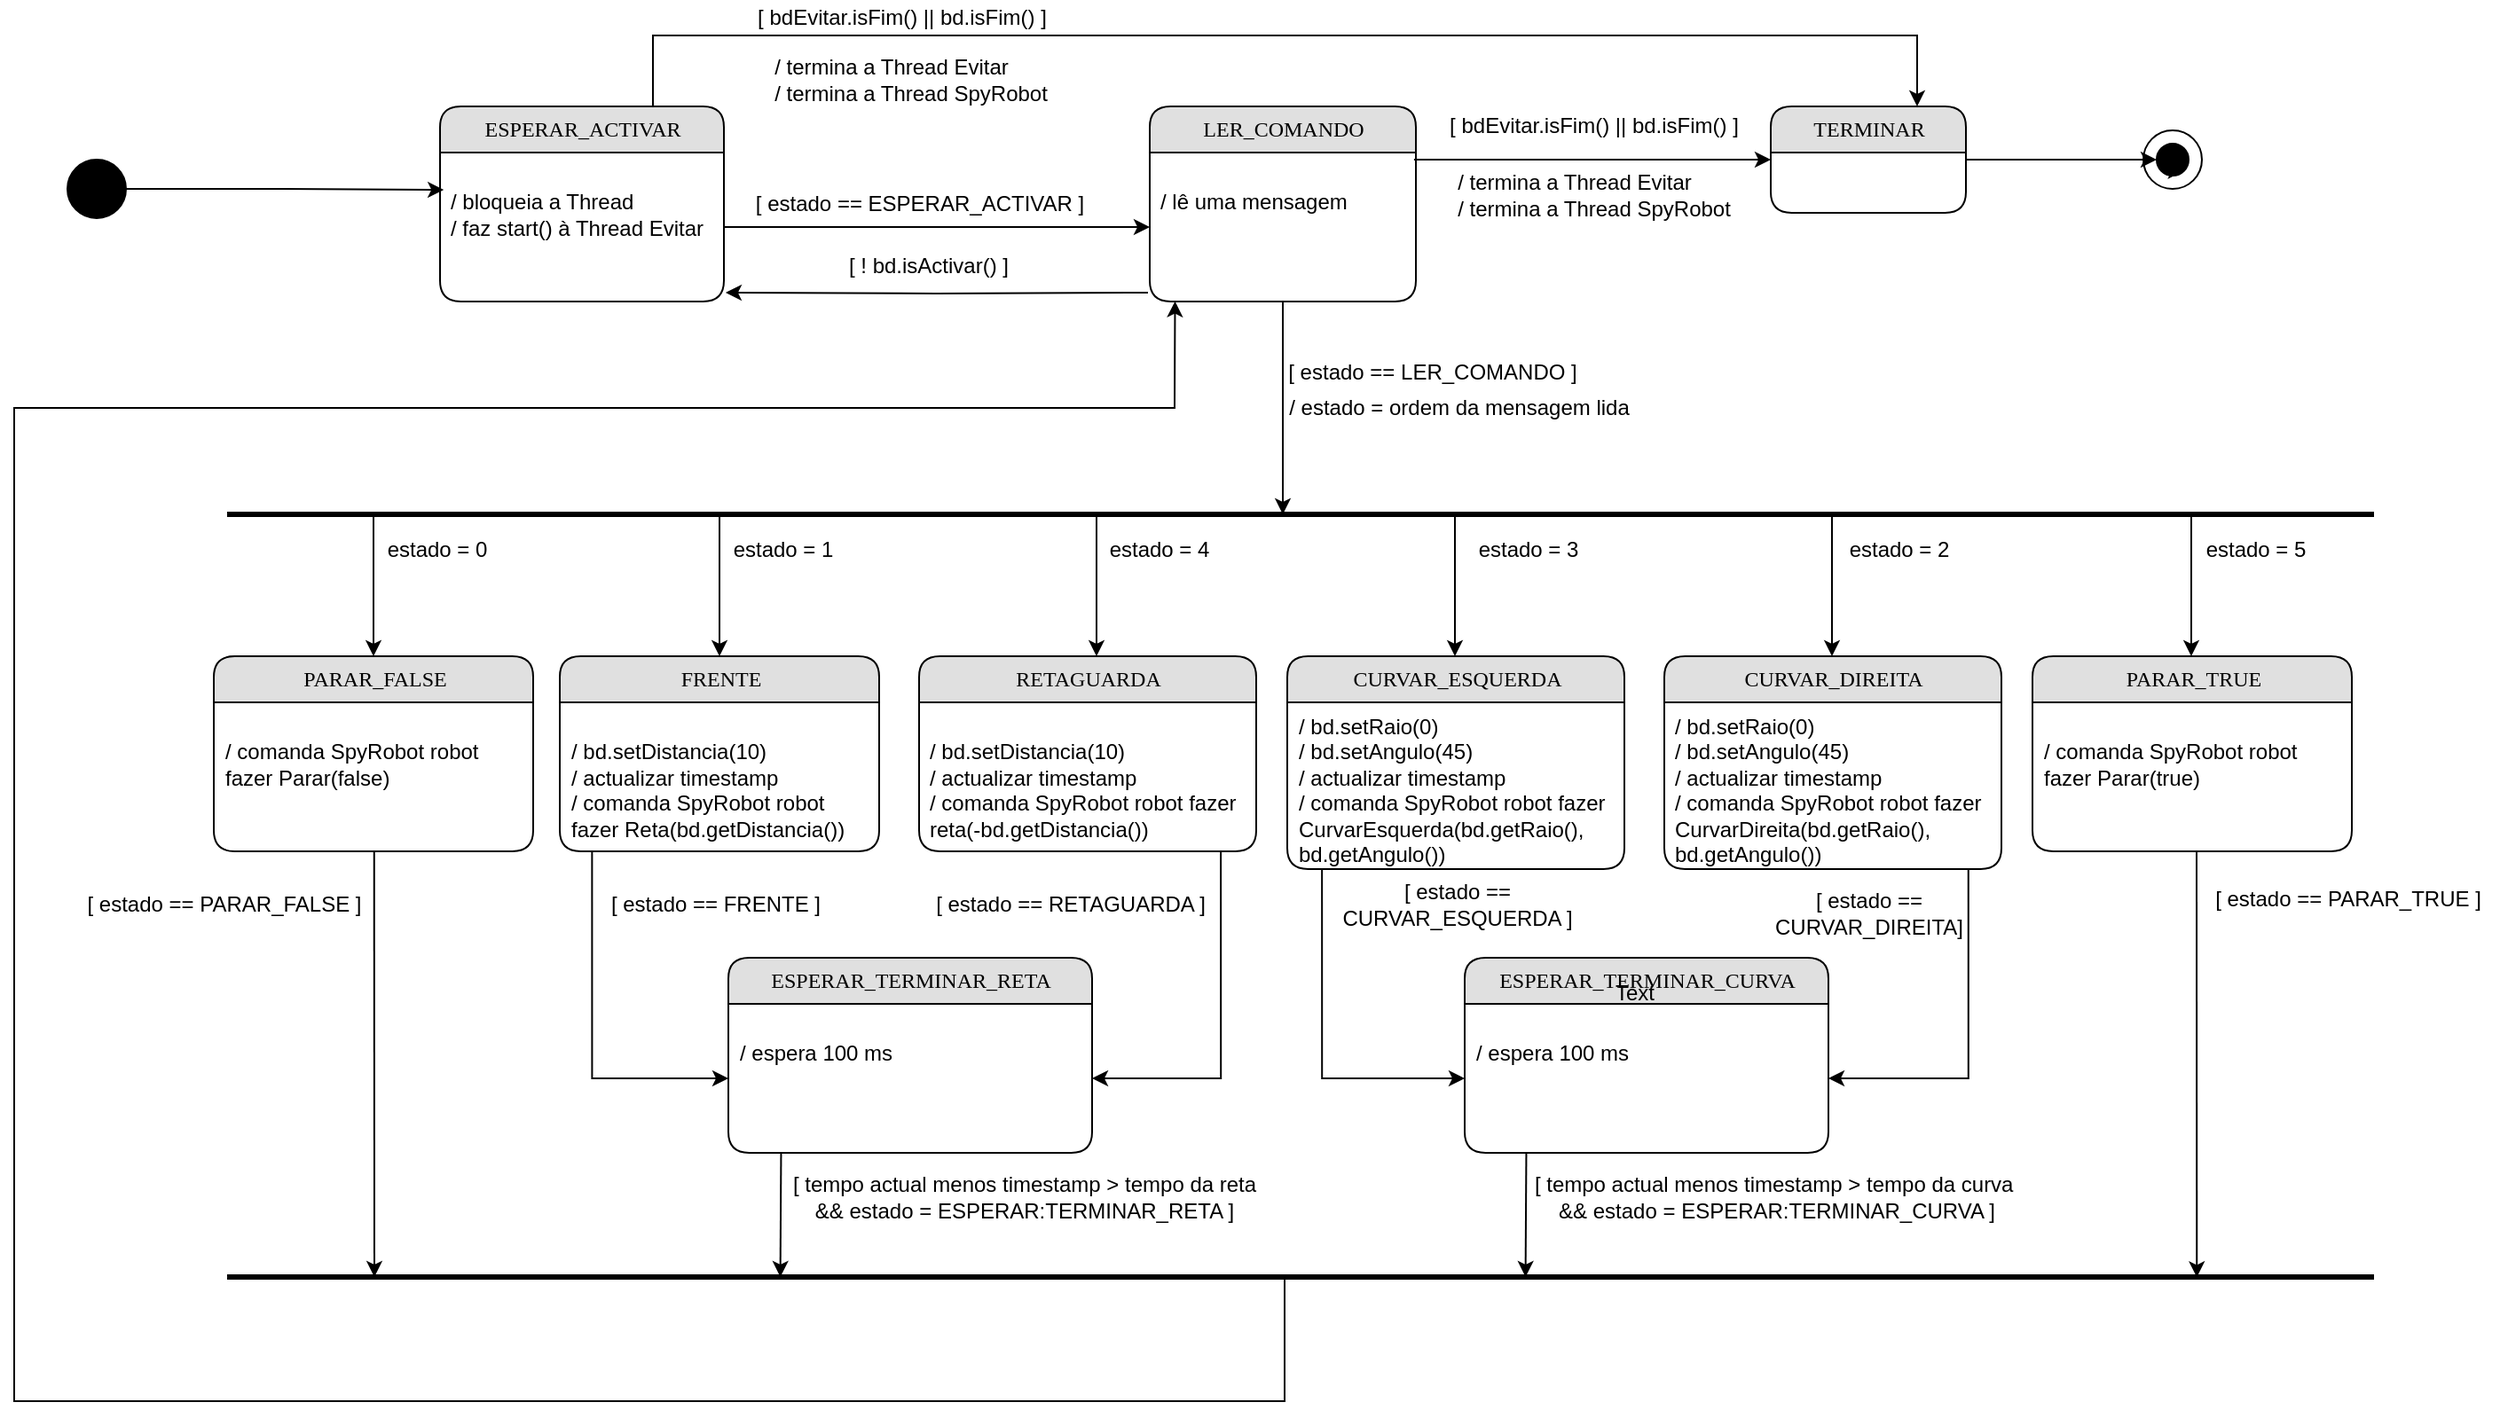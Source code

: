 <mxfile version="12.4.3" type="device" pages="1"><diagram id="xQ9u2s5uqmGOAQr6K7Ui" name="Page-1"><mxGraphModel dx="1708" dy="774" grid="1" gridSize="10" guides="1" tooltips="1" connect="1" arrows="1" fold="1" page="1" pageScale="1" pageWidth="827" pageHeight="1169" math="0" shadow="0"><root><mxCell id="0"/><mxCell id="1" parent="0"/><mxCell id="puQO5XVnzmANMp-wAJ1y-19" style="edgeStyle=orthogonalEdgeStyle;rounded=0;orthogonalLoop=1;jettySize=auto;html=1;exitX=0.75;exitY=0;exitDx=0;exitDy=0;entryX=0.75;entryY=0;entryDx=0;entryDy=0;" edge="1" parent="1" source="puQO5XVnzmANMp-wAJ1y-1" target="puQO5XVnzmANMp-wAJ1y-16"><mxGeometry relative="1" as="geometry"><Array as="points"><mxPoint x="430" y="50"/><mxPoint x="1143" y="50"/></Array></mxGeometry></mxCell><mxCell id="puQO5XVnzmANMp-wAJ1y-1" value="ESPERAR_ACTIVAR" style="swimlane;html=1;fontStyle=0;childLayout=stackLayout;horizontal=1;startSize=26;fillColor=#e0e0e0;horizontalStack=0;resizeParent=1;resizeLast=0;collapsible=1;marginBottom=0;swimlaneFillColor=#ffffff;align=center;rounded=1;shadow=0;comic=0;labelBackgroundColor=none;strokeWidth=1;fontFamily=Verdana;fontSize=12" vertex="1" parent="1"><mxGeometry x="310" y="90" width="160" height="110" as="geometry"/></mxCell><mxCell id="puQO5XVnzmANMp-wAJ1y-2" value="&lt;br&gt;/ bloqueia a Thread&lt;br&gt;/ faz start() à Thread Evitar" style="text;html=1;strokeColor=none;fillColor=none;spacingLeft=4;spacingRight=4;whiteSpace=wrap;overflow=hidden;rotatable=0;points=[[0,0.5],[1,0.5]];portConstraint=eastwest;" vertex="1" parent="puQO5XVnzmANMp-wAJ1y-1"><mxGeometry y="26" width="160" height="84" as="geometry"/></mxCell><mxCell id="puQO5XVnzmANMp-wAJ1y-3" value="" style="ellipse;whiteSpace=wrap;html=1;aspect=fixed;fillColor=#FFFFFF;" vertex="1" parent="1"><mxGeometry x="1270" y="103.5" width="33" height="33" as="geometry"/></mxCell><mxCell id="puQO5XVnzmANMp-wAJ1y-4" style="edgeStyle=orthogonalEdgeStyle;rounded=0;orthogonalLoop=1;jettySize=auto;html=1;exitX=0;exitY=1;exitDx=0;exitDy=0;entryX=1;entryY=1;entryDx=0;entryDy=0;" edge="1" parent="1" source="puQO5XVnzmANMp-wAJ1y-6" target="puQO5XVnzmANMp-wAJ1y-6"><mxGeometry relative="1" as="geometry"/></mxCell><mxCell id="puQO5XVnzmANMp-wAJ1y-6" value="" style="ellipse;whiteSpace=wrap;html=1;aspect=fixed;fillColor=#000000;" vertex="1" parent="1"><mxGeometry x="1277.5" y="111" width="18" height="18" as="geometry"/></mxCell><mxCell id="puQO5XVnzmANMp-wAJ1y-10" style="edgeStyle=orthogonalEdgeStyle;rounded=0;orthogonalLoop=1;jettySize=auto;html=1;entryX=0.013;entryY=0.25;entryDx=0;entryDy=0;entryPerimeter=0;" edge="1" parent="1" source="puQO5XVnzmANMp-wAJ1y-8" target="puQO5XVnzmANMp-wAJ1y-2"><mxGeometry relative="1" as="geometry"/></mxCell><mxCell id="puQO5XVnzmANMp-wAJ1y-8" value="" style="ellipse;whiteSpace=wrap;html=1;aspect=fixed;fillColor=#000000;" vertex="1" parent="1"><mxGeometry x="100" y="120" width="33" height="33" as="geometry"/></mxCell><mxCell id="puQO5XVnzmANMp-wAJ1y-12" value="[ estado == ESPERAR_ACTIVAR ]" style="text;html=1;align=center;verticalAlign=middle;resizable=0;points=[];;autosize=1;" vertex="1" parent="1"><mxGeometry x="480" y="135" width="200" height="20" as="geometry"/></mxCell><mxCell id="puQO5XVnzmANMp-wAJ1y-13" value="LER_COMANDO" style="swimlane;html=1;fontStyle=0;childLayout=stackLayout;horizontal=1;startSize=26;fillColor=#e0e0e0;horizontalStack=0;resizeParent=1;resizeLast=0;collapsible=1;marginBottom=0;swimlaneFillColor=#ffffff;align=center;rounded=1;shadow=0;comic=0;labelBackgroundColor=none;strokeWidth=1;fontFamily=Verdana;fontSize=12" vertex="1" parent="1"><mxGeometry x="710" y="90" width="150" height="110" as="geometry"/></mxCell><mxCell id="puQO5XVnzmANMp-wAJ1y-14" value="&lt;br&gt;/ lê uma mensagem" style="text;html=1;strokeColor=none;fillColor=none;spacingLeft=4;spacingRight=4;whiteSpace=wrap;overflow=hidden;rotatable=0;points=[[0,0.5],[1,0.5]];portConstraint=eastwest;" vertex="1" parent="puQO5XVnzmANMp-wAJ1y-13"><mxGeometry y="26" width="150" height="84" as="geometry"/></mxCell><mxCell id="puQO5XVnzmANMp-wAJ1y-15" style="edgeStyle=orthogonalEdgeStyle;rounded=0;orthogonalLoop=1;jettySize=auto;html=1;exitX=1;exitY=0.5;exitDx=0;exitDy=0;" edge="1" parent="1" source="puQO5XVnzmANMp-wAJ1y-2" target="puQO5XVnzmANMp-wAJ1y-14"><mxGeometry relative="1" as="geometry"/></mxCell><mxCell id="puQO5XVnzmANMp-wAJ1y-18" style="edgeStyle=orthogonalEdgeStyle;rounded=0;orthogonalLoop=1;jettySize=auto;html=1;exitX=1;exitY=0.5;exitDx=0;exitDy=0;entryX=0;entryY=0.5;entryDx=0;entryDy=0;" edge="1" parent="1" source="puQO5XVnzmANMp-wAJ1y-16" target="puQO5XVnzmANMp-wAJ1y-6"><mxGeometry relative="1" as="geometry"/></mxCell><mxCell id="puQO5XVnzmANMp-wAJ1y-16" value="TERMINAR" style="swimlane;html=1;fontStyle=0;childLayout=stackLayout;horizontal=1;startSize=26;fillColor=#e0e0e0;horizontalStack=0;resizeParent=1;resizeLast=0;collapsible=1;marginBottom=0;swimlaneFillColor=#ffffff;align=center;rounded=1;shadow=0;comic=0;labelBackgroundColor=none;strokeWidth=1;fontFamily=Verdana;fontSize=12" vertex="1" parent="1"><mxGeometry x="1060" y="90" width="110" height="60" as="geometry"/></mxCell><mxCell id="puQO5XVnzmANMp-wAJ1y-20" value="[ bdEvitar.isFim() || bd.isFim() ]" style="text;html=1;align=center;verticalAlign=middle;resizable=0;points=[];;autosize=1;" vertex="1" parent="1"><mxGeometry x="480" y="30" width="180" height="20" as="geometry"/></mxCell><mxCell id="puQO5XVnzmANMp-wAJ1y-21" value="&lt;div style=&quot;text-align: left&quot;&gt;&lt;span&gt;/ termina a Thread Evitar&lt;/span&gt;&lt;/div&gt;&lt;div style=&quot;text-align: left&quot;&gt;&lt;span&gt;/ termina a Thread SpyRobot&lt;/span&gt;&lt;/div&gt;" style="text;html=1;align=center;verticalAlign=middle;resizable=0;points=[];;autosize=1;" vertex="1" parent="1"><mxGeometry x="490" y="60" width="170" height="30" as="geometry"/></mxCell><mxCell id="puQO5XVnzmANMp-wAJ1y-24" value="[ bdEvitar.isFim() || bd.isFim() ]" style="text;html=1;align=center;verticalAlign=middle;resizable=0;points=[];;autosize=1;" vertex="1" parent="1"><mxGeometry x="870" y="91" width="180" height="20" as="geometry"/></mxCell><mxCell id="puQO5XVnzmANMp-wAJ1y-25" style="edgeStyle=orthogonalEdgeStyle;rounded=0;orthogonalLoop=1;jettySize=auto;html=1;exitX=0.993;exitY=0.048;exitDx=0;exitDy=0;entryX=0;entryY=0.5;entryDx=0;entryDy=0;exitPerimeter=0;" edge="1" parent="1" source="puQO5XVnzmANMp-wAJ1y-14" target="puQO5XVnzmANMp-wAJ1y-16"><mxGeometry relative="1" as="geometry"/></mxCell><mxCell id="puQO5XVnzmANMp-wAJ1y-26" value="&lt;div style=&quot;text-align: left&quot;&gt;&lt;span&gt;/ termina a Thread Evitar&lt;/span&gt;&lt;/div&gt;&lt;div style=&quot;text-align: left&quot;&gt;&lt;span&gt;/ termina a Thread SpyRobot&lt;/span&gt;&lt;/div&gt;" style="text;html=1;align=center;verticalAlign=middle;resizable=0;points=[];;autosize=1;" vertex="1" parent="1"><mxGeometry x="875" y="125" width="170" height="30" as="geometry"/></mxCell><mxCell id="puQO5XVnzmANMp-wAJ1y-27" style="edgeStyle=orthogonalEdgeStyle;rounded=0;orthogonalLoop=1;jettySize=auto;html=1;exitX=0.5;exitY=1;exitDx=0;exitDy=0;exitPerimeter=0;" edge="1" parent="1" source="puQO5XVnzmANMp-wAJ1y-14"><mxGeometry relative="1" as="geometry"><mxPoint x="785" y="320" as="targetPoint"/></mxGeometry></mxCell><mxCell id="puQO5XVnzmANMp-wAJ1y-28" value="" style="endArrow=none;html=1;strokeWidth=3;" edge="1" parent="1"><mxGeometry width="50" height="50" relative="1" as="geometry"><mxPoint x="190" y="320" as="sourcePoint"/><mxPoint x="1400" y="320" as="targetPoint"/></mxGeometry></mxCell><mxCell id="puQO5XVnzmANMp-wAJ1y-29" value="[ estado == LER_COMANDO ]" style="text;html=1;align=center;verticalAlign=middle;resizable=0;points=[];;autosize=1;" vertex="1" parent="1"><mxGeometry x="779" y="230" width="180" height="20" as="geometry"/></mxCell><mxCell id="puQO5XVnzmANMp-wAJ1y-30" value="/ estado = ordem da mensagem lida" style="text;html=1;align=center;verticalAlign=middle;resizable=0;points=[];;autosize=1;" vertex="1" parent="1"><mxGeometry x="779" y="250" width="210" height="20" as="geometry"/></mxCell><mxCell id="puQO5XVnzmANMp-wAJ1y-31" value="" style="endArrow=classic;html=1;strokeWidth=1;" edge="1" parent="1"><mxGeometry width="50" height="50" relative="1" as="geometry"><mxPoint x="272.5" y="320" as="sourcePoint"/><mxPoint x="272.5" y="400" as="targetPoint"/></mxGeometry></mxCell><mxCell id="puQO5XVnzmANMp-wAJ1y-32" value="PARAR_FALSE" style="swimlane;html=1;fontStyle=0;childLayout=stackLayout;horizontal=1;startSize=26;fillColor=#e0e0e0;horizontalStack=0;resizeParent=1;resizeLast=0;collapsible=1;marginBottom=0;swimlaneFillColor=#ffffff;align=center;rounded=1;shadow=0;comic=0;labelBackgroundColor=none;strokeWidth=1;fontFamily=Verdana;fontSize=12" vertex="1" parent="1"><mxGeometry x="182.5" y="400" width="180" height="110" as="geometry"/></mxCell><mxCell id="puQO5XVnzmANMp-wAJ1y-33" value="&lt;br&gt;/ comanda SpyRobot robot fazer Parar(false)" style="text;html=1;strokeColor=none;fillColor=none;spacingLeft=4;spacingRight=4;whiteSpace=wrap;overflow=hidden;rotatable=0;points=[[0,0.5],[1,0.5]];portConstraint=eastwest;" vertex="1" parent="puQO5XVnzmANMp-wAJ1y-32"><mxGeometry y="26" width="180" height="84" as="geometry"/></mxCell><mxCell id="puQO5XVnzmANMp-wAJ1y-35" value="estado = 0" style="text;html=1;align=center;verticalAlign=middle;resizable=0;points=[];;autosize=1;" vertex="1" parent="1"><mxGeometry x="272.5" y="330" width="70" height="20" as="geometry"/></mxCell><mxCell id="puQO5XVnzmANMp-wAJ1y-36" value="" style="endArrow=classic;html=1;strokeWidth=1;" edge="1" parent="1"><mxGeometry width="50" height="50" relative="1" as="geometry"><mxPoint x="467.5" y="320" as="sourcePoint"/><mxPoint x="467.5" y="400" as="targetPoint"/></mxGeometry></mxCell><mxCell id="puQO5XVnzmANMp-wAJ1y-37" value="FRENTE" style="swimlane;html=1;fontStyle=0;childLayout=stackLayout;horizontal=1;startSize=26;fillColor=#e0e0e0;horizontalStack=0;resizeParent=1;resizeLast=0;collapsible=1;marginBottom=0;swimlaneFillColor=#ffffff;align=center;rounded=1;shadow=0;comic=0;labelBackgroundColor=none;strokeWidth=1;fontFamily=Verdana;fontSize=12" vertex="1" parent="1"><mxGeometry x="377.5" y="400" width="180" height="110" as="geometry"/></mxCell><mxCell id="puQO5XVnzmANMp-wAJ1y-38" value="&lt;br&gt;/ bd.setDistancia(10)&lt;br&gt;/ actualizar timestamp&lt;br&gt;/ comanda SpyRobot robot fazer Reta(bd.getDistancia())" style="text;html=1;strokeColor=none;fillColor=none;spacingLeft=4;spacingRight=4;whiteSpace=wrap;overflow=hidden;rotatable=0;points=[[0,0.5],[1,0.5]];portConstraint=eastwest;" vertex="1" parent="puQO5XVnzmANMp-wAJ1y-37"><mxGeometry y="26" width="180" height="84" as="geometry"/></mxCell><mxCell id="puQO5XVnzmANMp-wAJ1y-39" value="estado = 1" style="text;html=1;align=center;verticalAlign=middle;resizable=0;points=[];;autosize=1;" vertex="1" parent="1"><mxGeometry x="467.5" y="330" width="70" height="20" as="geometry"/></mxCell><mxCell id="puQO5XVnzmANMp-wAJ1y-40" value="" style="endArrow=classic;html=1;strokeWidth=1;" edge="1" parent="1"><mxGeometry width="50" height="50" relative="1" as="geometry"><mxPoint x="1094.5" y="320" as="sourcePoint"/><mxPoint x="1094.5" y="400" as="targetPoint"/></mxGeometry></mxCell><mxCell id="puQO5XVnzmANMp-wAJ1y-41" value="CURVAR_DIREITA" style="swimlane;html=1;fontStyle=0;childLayout=stackLayout;horizontal=1;startSize=26;fillColor=#e0e0e0;horizontalStack=0;resizeParent=1;resizeLast=0;collapsible=1;marginBottom=0;swimlaneFillColor=#ffffff;align=center;rounded=1;shadow=0;comic=0;labelBackgroundColor=none;strokeWidth=1;fontFamily=Verdana;fontSize=12" vertex="1" parent="1"><mxGeometry x="1000" y="400" width="190" height="120" as="geometry"/></mxCell><mxCell id="puQO5XVnzmANMp-wAJ1y-42" value="&lt;div&gt;&lt;span&gt;/ bd.setRaio(0)&lt;/span&gt;&lt;br&gt;&lt;/div&gt;&lt;div&gt;/ bd.setAngulo(45)&lt;/div&gt;/ actualizar timestamp&lt;br&gt;/ comanda SpyRobot robot fazer CurvarDireita(bd.getRaio(), bd.getAngulo())" style="text;html=1;strokeColor=none;fillColor=none;spacingLeft=4;spacingRight=4;whiteSpace=wrap;overflow=hidden;rotatable=0;points=[[0,0.5],[1,0.5]];portConstraint=eastwest;" vertex="1" parent="puQO5XVnzmANMp-wAJ1y-41"><mxGeometry y="26" width="190" height="94" as="geometry"/></mxCell><mxCell id="puQO5XVnzmANMp-wAJ1y-43" value="estado = 2" style="text;html=1;align=center;verticalAlign=middle;resizable=0;points=[];;autosize=1;" vertex="1" parent="1"><mxGeometry x="1097" y="330" width="70" height="20" as="geometry"/></mxCell><mxCell id="puQO5XVnzmANMp-wAJ1y-44" value="" style="endArrow=classic;html=1;strokeWidth=1;" edge="1" parent="1"><mxGeometry width="50" height="50" relative="1" as="geometry"><mxPoint x="882" y="320" as="sourcePoint"/><mxPoint x="882" y="400" as="targetPoint"/></mxGeometry></mxCell><mxCell id="puQO5XVnzmANMp-wAJ1y-47" value="estado = 3" style="text;html=1;align=center;verticalAlign=middle;resizable=0;points=[];;autosize=1;" vertex="1" parent="1"><mxGeometry x="887.5" y="330" width="70" height="20" as="geometry"/></mxCell><mxCell id="puQO5XVnzmANMp-wAJ1y-48" value="" style="endArrow=classic;html=1;strokeWidth=1;" edge="1" parent="1"><mxGeometry width="50" height="50" relative="1" as="geometry"><mxPoint x="680" y="320" as="sourcePoint"/><mxPoint x="680" y="400" as="targetPoint"/></mxGeometry></mxCell><mxCell id="puQO5XVnzmANMp-wAJ1y-49" value="RETAGUARDA" style="swimlane;html=1;fontStyle=0;childLayout=stackLayout;horizontal=1;startSize=26;fillColor=#e0e0e0;horizontalStack=0;resizeParent=1;resizeLast=0;collapsible=1;marginBottom=0;swimlaneFillColor=#ffffff;align=center;rounded=1;shadow=0;comic=0;labelBackgroundColor=none;strokeWidth=1;fontFamily=Verdana;fontSize=12" vertex="1" parent="1"><mxGeometry x="580" y="400" width="190" height="110" as="geometry"/></mxCell><mxCell id="puQO5XVnzmANMp-wAJ1y-50" value="&lt;br&gt;/ bd.setDistancia(10)&lt;br&gt;/ actualizar timestamp&lt;br&gt;/ comanda SpyRobot robot fazer reta(-bd.getDistancia())" style="text;html=1;strokeColor=none;fillColor=none;spacingLeft=4;spacingRight=4;whiteSpace=wrap;overflow=hidden;rotatable=0;points=[[0,0.5],[1,0.5]];portConstraint=eastwest;" vertex="1" parent="puQO5XVnzmANMp-wAJ1y-49"><mxGeometry y="26" width="190" height="84" as="geometry"/></mxCell><mxCell id="puQO5XVnzmANMp-wAJ1y-51" value="estado = 4" style="text;html=1;align=center;verticalAlign=middle;resizable=0;points=[];;autosize=1;" vertex="1" parent="1"><mxGeometry x="680" y="330" width="70" height="20" as="geometry"/></mxCell><mxCell id="puQO5XVnzmANMp-wAJ1y-52" value="" style="endArrow=classic;html=1;strokeWidth=1;" edge="1" parent="1"><mxGeometry width="50" height="50" relative="1" as="geometry"><mxPoint x="1297" y="320" as="sourcePoint"/><mxPoint x="1297" y="400" as="targetPoint"/></mxGeometry></mxCell><mxCell id="puQO5XVnzmANMp-wAJ1y-53" value="PARAR_TRUE" style="swimlane;html=1;fontStyle=0;childLayout=stackLayout;horizontal=1;startSize=26;fillColor=#e0e0e0;horizontalStack=0;resizeParent=1;resizeLast=0;collapsible=1;marginBottom=0;swimlaneFillColor=#ffffff;align=center;rounded=1;shadow=0;comic=0;labelBackgroundColor=none;strokeWidth=1;fontFamily=Verdana;fontSize=12" vertex="1" parent="1"><mxGeometry x="1207.5" y="400" width="180" height="110" as="geometry"/></mxCell><mxCell id="puQO5XVnzmANMp-wAJ1y-54" value="&lt;br&gt;/ comanda SpyRobot robot fazer Parar(true)" style="text;html=1;strokeColor=none;fillColor=none;spacingLeft=4;spacingRight=4;whiteSpace=wrap;overflow=hidden;rotatable=0;points=[[0,0.5],[1,0.5]];portConstraint=eastwest;" vertex="1" parent="puQO5XVnzmANMp-wAJ1y-53"><mxGeometry y="26" width="180" height="84" as="geometry"/></mxCell><mxCell id="puQO5XVnzmANMp-wAJ1y-55" value="estado = 5" style="text;html=1;align=center;verticalAlign=middle;resizable=0;points=[];;autosize=1;" vertex="1" parent="1"><mxGeometry x="1297.5" y="330" width="70" height="20" as="geometry"/></mxCell><mxCell id="puQO5XVnzmANMp-wAJ1y-56" value="CURVAR_ESQUERDA" style="swimlane;html=1;fontStyle=0;childLayout=stackLayout;horizontal=1;startSize=26;fillColor=#e0e0e0;horizontalStack=0;resizeParent=1;resizeLast=0;collapsible=1;marginBottom=0;swimlaneFillColor=#ffffff;align=center;rounded=1;shadow=0;comic=0;labelBackgroundColor=none;strokeWidth=1;fontFamily=Verdana;fontSize=12" vertex="1" parent="1"><mxGeometry x="787.5" y="400" width="190" height="120" as="geometry"/></mxCell><mxCell id="puQO5XVnzmANMp-wAJ1y-57" value="&lt;div&gt;&lt;span&gt;/ bd.setRaio(0)&lt;/span&gt;&lt;br&gt;&lt;/div&gt;&lt;div&gt;/ bd.setAngulo(45)&lt;/div&gt;/ actualizar timestamp&lt;br&gt;/ comanda SpyRobot robot fazer CurvarEsquerda(bd.getRaio(), bd.getAngulo())" style="text;html=1;strokeColor=none;fillColor=none;spacingLeft=4;spacingRight=4;whiteSpace=wrap;overflow=hidden;rotatable=0;points=[[0,0.5],[1,0.5]];portConstraint=eastwest;" vertex="1" parent="puQO5XVnzmANMp-wAJ1y-56"><mxGeometry y="26" width="190" height="94" as="geometry"/></mxCell><mxCell id="puQO5XVnzmANMp-wAJ1y-58" value="" style="endArrow=none;html=1;strokeWidth=3;" edge="1" parent="1"><mxGeometry width="50" height="50" relative="1" as="geometry"><mxPoint x="190" y="750" as="sourcePoint"/><mxPoint x="1400" y="750" as="targetPoint"/></mxGeometry></mxCell><mxCell id="puQO5XVnzmANMp-wAJ1y-59" value="" style="endArrow=classic;html=1;strokeWidth=1;exitX=0.502;exitY=0.998;exitDx=0;exitDy=0;exitPerimeter=0;" edge="1" parent="1" source="puQO5XVnzmANMp-wAJ1y-33"><mxGeometry width="50" height="50" relative="1" as="geometry"><mxPoint x="100" y="820" as="sourcePoint"/><mxPoint x="273" y="750" as="targetPoint"/></mxGeometry></mxCell><mxCell id="puQO5XVnzmANMp-wAJ1y-60" value="" style="endArrow=classic;html=1;strokeWidth=1;exitX=0.502;exitY=0.998;exitDx=0;exitDy=0;exitPerimeter=0;" edge="1" parent="1"><mxGeometry width="50" height="50" relative="1" as="geometry"><mxPoint x="1300" y="510.002" as="sourcePoint"/><mxPoint x="1300.14" y="750.17" as="targetPoint"/></mxGeometry></mxCell><mxCell id="puQO5XVnzmANMp-wAJ1y-61" value="ESPERAR_TERMINAR_RETA" style="swimlane;html=1;fontStyle=0;childLayout=stackLayout;horizontal=1;startSize=26;fillColor=#e0e0e0;horizontalStack=0;resizeParent=1;resizeLast=0;collapsible=1;marginBottom=0;swimlaneFillColor=#ffffff;align=center;rounded=1;shadow=0;comic=0;labelBackgroundColor=none;strokeWidth=1;fontFamily=Verdana;fontSize=12" vertex="1" parent="1"><mxGeometry x="472.5" y="570" width="205" height="110" as="geometry"/></mxCell><mxCell id="puQO5XVnzmANMp-wAJ1y-62" value="&lt;br&gt;/ espera 100 ms&lt;br&gt;" style="text;html=1;strokeColor=none;fillColor=none;spacingLeft=4;spacingRight=4;whiteSpace=wrap;overflow=hidden;rotatable=0;points=[[0,0.5],[1,0.5]];portConstraint=eastwest;" vertex="1" parent="puQO5XVnzmANMp-wAJ1y-61"><mxGeometry y="26" width="205" height="84" as="geometry"/></mxCell><mxCell id="puQO5XVnzmANMp-wAJ1y-63" value="ESPERAR_TERMINAR_CURVA" style="swimlane;html=1;fontStyle=0;childLayout=stackLayout;horizontal=1;startSize=26;fillColor=#e0e0e0;horizontalStack=0;resizeParent=1;resizeLast=0;collapsible=1;marginBottom=0;swimlaneFillColor=#ffffff;align=center;rounded=1;shadow=0;comic=0;labelBackgroundColor=none;strokeWidth=1;fontFamily=Verdana;fontSize=12" vertex="1" parent="1"><mxGeometry x="887.5" y="570" width="205" height="110" as="geometry"/></mxCell><mxCell id="puQO5XVnzmANMp-wAJ1y-64" value="&lt;br&gt;/ espera 100 ms&lt;br&gt;" style="text;html=1;strokeColor=none;fillColor=none;spacingLeft=4;spacingRight=4;whiteSpace=wrap;overflow=hidden;rotatable=0;points=[[0,0.5],[1,0.5]];portConstraint=eastwest;" vertex="1" parent="puQO5XVnzmANMp-wAJ1y-63"><mxGeometry y="26" width="205" height="84" as="geometry"/></mxCell><mxCell id="puQO5XVnzmANMp-wAJ1y-65" style="edgeStyle=orthogonalEdgeStyle;rounded=0;orthogonalLoop=1;jettySize=auto;html=1;exitX=0.101;exitY=0.998;exitDx=0;exitDy=0;entryX=0;entryY=0.5;entryDx=0;entryDy=0;strokeWidth=1;exitPerimeter=0;" edge="1" parent="1" source="puQO5XVnzmANMp-wAJ1y-38" target="puQO5XVnzmANMp-wAJ1y-62"><mxGeometry relative="1" as="geometry"/></mxCell><mxCell id="puQO5XVnzmANMp-wAJ1y-66" style="edgeStyle=orthogonalEdgeStyle;rounded=0;orthogonalLoop=1;jettySize=auto;html=1;exitX=0.895;exitY=1;exitDx=0;exitDy=0;entryX=1;entryY=0.5;entryDx=0;entryDy=0;strokeWidth=1;exitPerimeter=0;" edge="1" parent="1" source="puQO5XVnzmANMp-wAJ1y-50" target="puQO5XVnzmANMp-wAJ1y-62"><mxGeometry relative="1" as="geometry"/></mxCell><mxCell id="puQO5XVnzmANMp-wAJ1y-67" style="edgeStyle=orthogonalEdgeStyle;rounded=0;orthogonalLoop=1;jettySize=auto;html=1;exitX=0.103;exitY=0.998;exitDx=0;exitDy=0;entryX=0;entryY=0.5;entryDx=0;entryDy=0;strokeWidth=1;exitPerimeter=0;" edge="1" parent="1" source="puQO5XVnzmANMp-wAJ1y-57" target="puQO5XVnzmANMp-wAJ1y-64"><mxGeometry relative="1" as="geometry"/></mxCell><mxCell id="puQO5XVnzmANMp-wAJ1y-68" style="edgeStyle=orthogonalEdgeStyle;rounded=0;orthogonalLoop=1;jettySize=auto;html=1;exitX=0.902;exitY=0.998;exitDx=0;exitDy=0;entryX=1;entryY=0.5;entryDx=0;entryDy=0;strokeWidth=1;exitPerimeter=0;" edge="1" parent="1" source="puQO5XVnzmANMp-wAJ1y-42" target="puQO5XVnzmANMp-wAJ1y-64"><mxGeometry relative="1" as="geometry"/></mxCell><mxCell id="puQO5XVnzmANMp-wAJ1y-69" value="[ estado == FRENTE ]" style="text;html=1;align=center;verticalAlign=middle;resizable=0;points=[];;autosize=1;" vertex="1" parent="1"><mxGeometry x="400" y="530" width="130" height="20" as="geometry"/></mxCell><mxCell id="puQO5XVnzmANMp-wAJ1y-70" value="[ tempo actual menos timestamp &amp;gt; tempo da reta &lt;br&gt;&amp;amp;&amp;amp; estado = ESPERAR:TERMINAR_RETA ]" style="text;html=1;align=center;verticalAlign=middle;resizable=0;points=[];;autosize=1;" vertex="1" parent="1"><mxGeometry x="499" y="690" width="280" height="30" as="geometry"/></mxCell><mxCell id="puQO5XVnzmANMp-wAJ1y-71" value="Text" style="text;html=1;align=center;verticalAlign=middle;resizable=0;points=[];;autosize=1;" vertex="1" parent="1"><mxGeometry x="963" y="580" width="40" height="20" as="geometry"/></mxCell><mxCell id="puQO5XVnzmANMp-wAJ1y-72" value="[ estado == RETAGUARDA ]" style="text;html=1;align=center;verticalAlign=middle;resizable=0;points=[];;autosize=1;" vertex="1" parent="1"><mxGeometry x="580" y="530" width="170" height="20" as="geometry"/></mxCell><mxCell id="puQO5XVnzmANMp-wAJ1y-73" value="&lt;span style=&quot;color: rgba(0 , 0 , 0 , 0) ; font-family: monospace ; font-size: 0px&quot;&gt;%3CmxGraphModel%3E%3Croot%3E%3CmxCell%20id%3D%220%22%2F%3E%3CmxCell%20id%3D%221%22%20parent%3D%220%22%2F%3E%3CmxCell%20id%3D%222%22%20value%3D%22%5B%20estado%20%3D%3D%20FRENTE%20%5D%22%20style%3D%22text%3Bhtml%3D1%3Balign%3Dcenter%3BverticalAlign%3Dmiddle%3Bresizable%3D0%3Bpoints%3D%5B%5D%3B%3Bautosize%3D1%3B%22%20vertex%3D%221%22%20parent%3D%221%22%3E%3CmxGeometry%20x%3D%22400%22%20y%3D%22530%22%20width%3D%22130%22%20height%3D%2220%22%20as%3D%22geometry%22%2F%3E%3C%2FmxCell%3E%3C%2Froot%3E%3C%2FmxGraphModel%3E&lt;/span&gt;" style="text;html=1;align=center;verticalAlign=middle;resizable=0;points=[];;autosize=1;" vertex="1" parent="1"><mxGeometry x="833" y="547" width="20" height="20" as="geometry"/></mxCell><mxCell id="puQO5XVnzmANMp-wAJ1y-74" value="[ estado == &lt;br&gt;CURVAR_DIREITA]" style="text;html=1;align=center;verticalAlign=middle;resizable=0;points=[];;autosize=1;" vertex="1" parent="1"><mxGeometry x="1055" y="530" width="120" height="30" as="geometry"/></mxCell><mxCell id="puQO5XVnzmANMp-wAJ1y-75" value="[ estado == &lt;br&gt;CURVAR_ESQUERDA ]" style="text;html=1;align=center;verticalAlign=middle;resizable=0;points=[];;autosize=1;" vertex="1" parent="1"><mxGeometry x="807.5" y="525" width="150" height="30" as="geometry"/></mxCell><mxCell id="puQO5XVnzmANMp-wAJ1y-76" value="[ tempo actual menos timestamp &amp;gt; tempo da curva&amp;nbsp;&lt;br&gt;&amp;amp;&amp;amp; estado = ESPERAR:TERMINAR_CURVA ]" style="text;html=1;align=center;verticalAlign=middle;resizable=0;points=[];;autosize=1;" vertex="1" parent="1"><mxGeometry x="917.5" y="690" width="290" height="30" as="geometry"/></mxCell><mxCell id="puQO5XVnzmANMp-wAJ1y-77" value="" style="endArrow=classic;html=1;strokeWidth=1;" edge="1" parent="1"><mxGeometry width="50" height="50" relative="1" as="geometry"><mxPoint x="502.22" y="680" as="sourcePoint"/><mxPoint x="501.79" y="750.0" as="targetPoint"/></mxGeometry></mxCell><mxCell id="puQO5XVnzmANMp-wAJ1y-78" value="" style="endArrow=classic;html=1;strokeWidth=1;" edge="1" parent="1"><mxGeometry width="50" height="50" relative="1" as="geometry"><mxPoint x="922.22" y="680" as="sourcePoint"/><mxPoint x="921.79" y="750" as="targetPoint"/></mxGeometry></mxCell><mxCell id="puQO5XVnzmANMp-wAJ1y-79" value="" style="endArrow=classic;html=1;strokeWidth=1;entryX=0.095;entryY=0.998;entryDx=0;entryDy=0;entryPerimeter=0;rounded=0;" edge="1" parent="1" target="puQO5XVnzmANMp-wAJ1y-14"><mxGeometry width="50" height="50" relative="1" as="geometry"><mxPoint x="786" y="750" as="sourcePoint"/><mxPoint x="786.07" y="811.429" as="targetPoint"/><Array as="points"><mxPoint x="786" y="820"/><mxPoint x="70" y="820"/><mxPoint x="70" y="540"/><mxPoint x="70" y="400"/><mxPoint x="70" y="260"/><mxPoint x="724" y="260"/></Array></mxGeometry></mxCell><mxCell id="puQO5XVnzmANMp-wAJ1y-80" style="edgeStyle=orthogonalEdgeStyle;rounded=0;orthogonalLoop=1;jettySize=auto;html=1;entryX=1.006;entryY=0.94;entryDx=0;entryDy=0;entryPerimeter=0;strokeWidth=1;" edge="1" parent="1" target="puQO5XVnzmANMp-wAJ1y-2"><mxGeometry relative="1" as="geometry"><mxPoint x="709" y="195" as="sourcePoint"/></mxGeometry></mxCell><mxCell id="puQO5XVnzmANMp-wAJ1y-81" value="[ ! bd.isActivar() ]" style="text;html=1;align=center;verticalAlign=middle;resizable=0;points=[];;autosize=1;" vertex="1" parent="1"><mxGeometry x="530" y="170" width="110" height="20" as="geometry"/></mxCell><mxCell id="puQO5XVnzmANMp-wAJ1y-82" value="[ estado == PARAR_FALSE ]" style="text;html=1;align=center;verticalAlign=middle;resizable=0;points=[];;autosize=1;" vertex="1" parent="1"><mxGeometry x="102.5" y="530" width="170" height="20" as="geometry"/></mxCell><mxCell id="puQO5XVnzmANMp-wAJ1y-83" value="[ estado == PARAR_TRUE ]" style="text;html=1;align=center;verticalAlign=middle;resizable=0;points=[];;autosize=1;" vertex="1" parent="1"><mxGeometry x="1300" y="527" width="170" height="20" as="geometry"/></mxCell></root></mxGraphModel></diagram></mxfile>